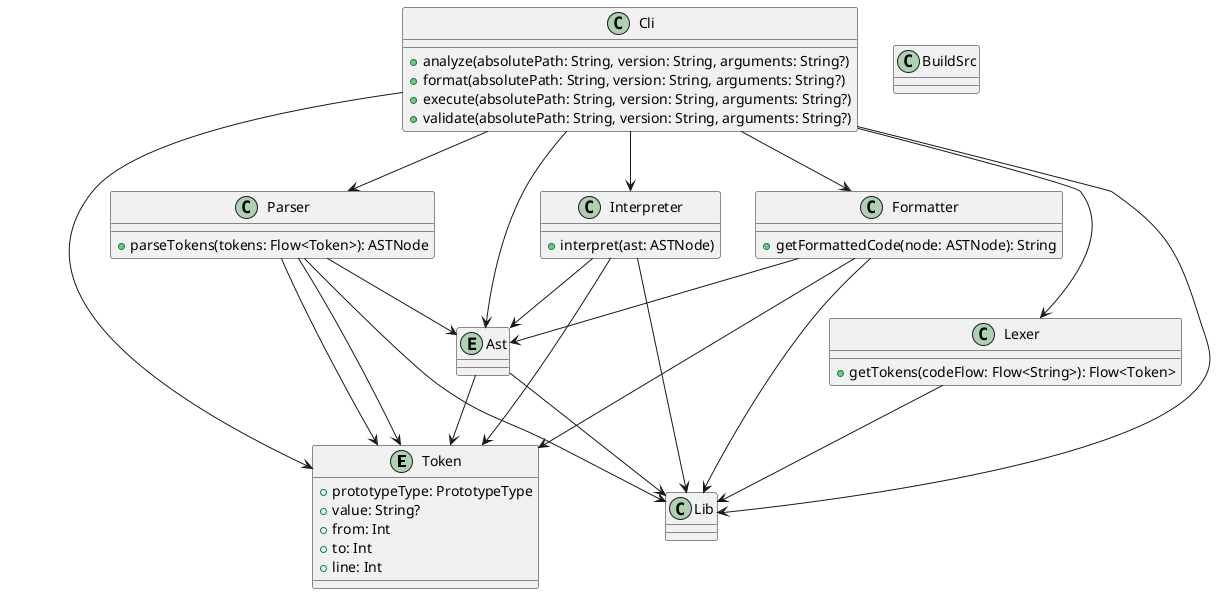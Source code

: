 @startuml
entity Token {
    + prototypeType: PrototypeType
    + value: String?
    + from: Int
    + to: Int
    + line: Int
}
entity Ast {}

Ast --> Lib
Ast --> Token

class Parser {
    + parseTokens(tokens: Flow<Token>): ASTNode
}

Parser --> Lib
Parser --> Ast
Parser --> Token

class Lexer {
    + getTokens(codeFlow: Flow<String>): Flow<Token>
}

Lexer --> Lib
Parser --> Token

class Interpreter {
    + interpret(ast: ASTNode)
}

Interpreter --> Lib
Interpreter --> Ast
Interpreter --> Token

class Formatter {
    + getFormattedCode(node: ASTNode): String
}

Formatter --> Lib
Formatter --> Ast
Formatter --> Token

class Cli {
    + analyze(absolutePath: String, version: String, arguments: String?)
    + format(absolutePath: String, version: String, arguments: String?)
    + execute(absolutePath: String, version: String, arguments: String?)
    + validate(absolutePath: String, version: String, arguments: String?)
}

Cli --> Lib
Cli --> Ast
Cli --> Token
Cli --> Parser
Cli --> Lexer
Cli --> Interpreter
Cli --> Formatter

class BuildSrc {
}




@enduml

